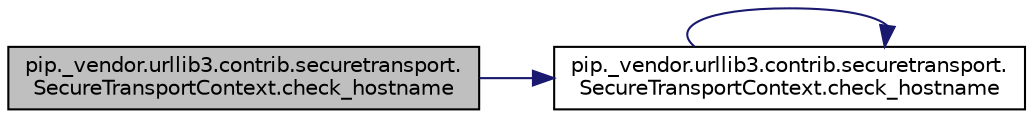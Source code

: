 digraph "pip._vendor.urllib3.contrib.securetransport.SecureTransportContext.check_hostname"
{
 // LATEX_PDF_SIZE
  edge [fontname="Helvetica",fontsize="10",labelfontname="Helvetica",labelfontsize="10"];
  node [fontname="Helvetica",fontsize="10",shape=record];
  rankdir="LR";
  Node1 [label="pip._vendor.urllib3.contrib.securetransport.\lSecureTransportContext.check_hostname",height=0.2,width=0.4,color="black", fillcolor="grey75", style="filled", fontcolor="black",tooltip=" "];
  Node1 -> Node2 [color="midnightblue",fontsize="10",style="solid",fontname="Helvetica"];
  Node2 [label="pip._vendor.urllib3.contrib.securetransport.\lSecureTransportContext.check_hostname",height=0.2,width=0.4,color="black", fillcolor="white", style="filled",URL="$d6/d52/classpip_1_1__vendor_1_1urllib3_1_1contrib_1_1securetransport_1_1_secure_transport_context.html#a4bee48e606df60979287dce78603eb7c",tooltip=" "];
  Node2 -> Node2 [color="midnightblue",fontsize="10",style="solid",fontname="Helvetica"];
}
